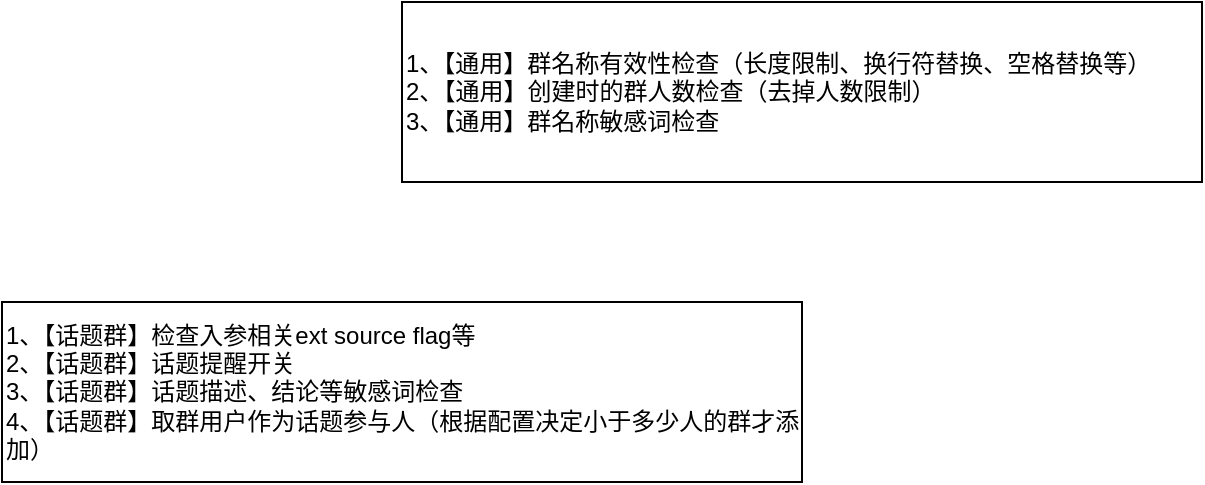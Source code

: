 <mxfile version="24.7.7">
  <diagram name="第 1 页" id="N8gJjpWABis34RRHOpFT">
    <mxGraphModel dx="1434" dy="746" grid="1" gridSize="10" guides="1" tooltips="1" connect="1" arrows="1" fold="1" page="1" pageScale="1" pageWidth="827" pageHeight="1169" math="0" shadow="0">
      <root>
        <mxCell id="0" />
        <mxCell id="1" parent="0" />
        <mxCell id="YvTaC3AN6e8b6Z0_ji8A-6" value="1、【通用】群名称有效性检查（长度限制、换行符替换、空格替换等）&lt;div&gt;2、&lt;span style=&quot;background-color: initial;&quot;&gt;【通用】&lt;/span&gt;&lt;span style=&quot;background-color: initial;&quot;&gt;创建时的群人数检查（去掉人数限制）&lt;/span&gt;&lt;/div&gt;&lt;div&gt;3、【通用】群名称敏感词检查&lt;/div&gt;" style="rounded=0;whiteSpace=wrap;html=1;align=left;" vertex="1" parent="1">
          <mxGeometry x="240" y="70" width="400" height="90" as="geometry" />
        </mxCell>
        <mxCell id="YvTaC3AN6e8b6Z0_ji8A-8" value="1、【话题群】检查入参相关ext source flag等&lt;div&gt;2、【话题群】话题提醒开关&lt;/div&gt;&lt;div&gt;3、【话题群】话题描述、结论等敏感词检查&lt;/div&gt;&lt;div&gt;4、【话题群】取群用户作为话题参与人（根据配置决定小于多少人的群才添加）&lt;/div&gt;" style="rounded=0;whiteSpace=wrap;html=1;align=left;" vertex="1" parent="1">
          <mxGeometry x="40" y="220" width="400" height="90" as="geometry" />
        </mxCell>
      </root>
    </mxGraphModel>
  </diagram>
</mxfile>
